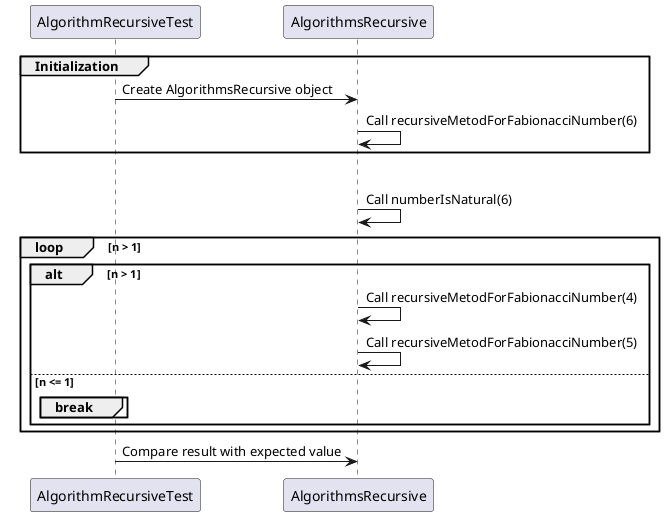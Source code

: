 @startuml
participant AlgorithmRecursiveTest
participant AlgorithmsRecursive

group Initialization
    AlgorithmRecursiveTest -> AlgorithmsRecursive: Create AlgorithmsRecursive object
    AlgorithmsRecursive -> AlgorithmsRecursive: Call recursiveMetodForFabionacciNumber(6)
end

group Recursion
    AlgorithmsRecursive -> AlgorithmsRecursive: Call numberIsNatural(6)
    loop n > 1
        alt n > 1
            AlgorithmsRecursive -> AlgorithmsRecursive: Call recursiveMetodForFabionacciNumber(4)
            AlgorithmsRecursive -> AlgorithmsRecursive: Call recursiveMetodForFabionacciNumber(5)
        else n <= 1
            break
        end
    end
end

AlgorithmRecursiveTest -> AlgorithmsRecursive: Compare result with expected value
@enduml
